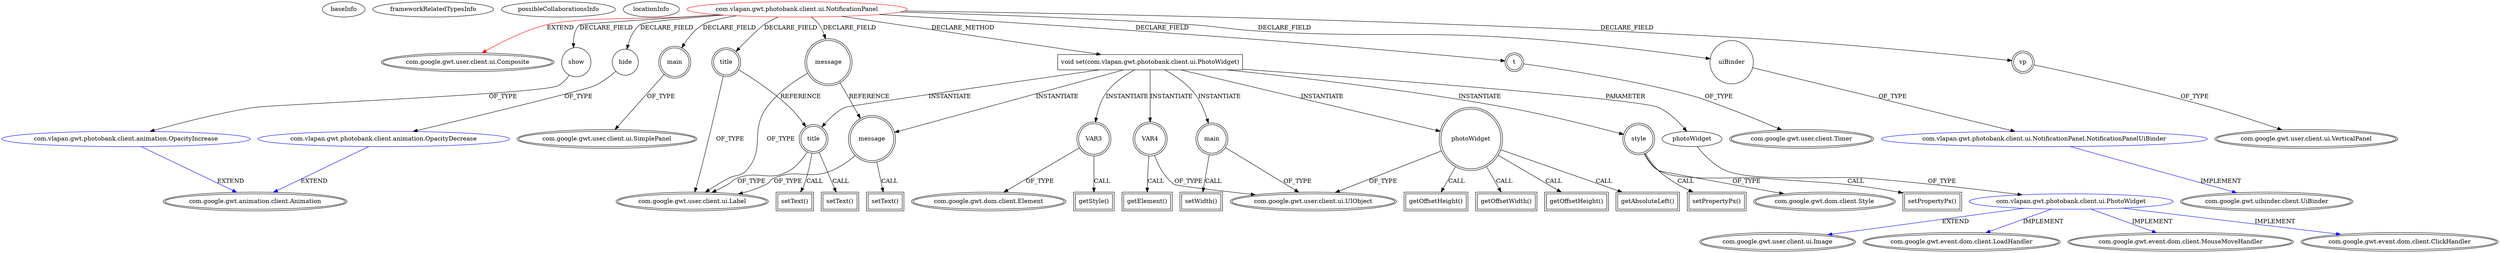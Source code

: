 digraph {
baseInfo[graphId=4614,category="extension_graph",isAnonymous=false,possibleRelation=true]
frameworkRelatedTypesInfo[0="com.google.gwt.user.client.ui.Composite"]
possibleCollaborationsInfo[0="4614~FIELD_DECLARATION-~com.google.gwt.user.client.ui.Composite ~com.google.gwt.uibinder.client.UiBinder ~false~false",1="4614~CLIENT_METHOD_DECLARATION-PARAMETER_DECLARATION-~com.google.gwt.user.client.ui.Composite ~com.google.gwt.user.client.ui.Image com.google.gwt.event.dom.client.LoadHandler com.google.gwt.event.dom.client.MouseMoveHandler com.google.gwt.event.dom.client.ClickHandler ~false~false",2="4614~FIELD_DECLARATION-~com.google.gwt.user.client.ui.Composite ~com.google.gwt.animation.client.Animation ~false~false"]
locationInfo[projectName="vlapan-PhotoBank",filePath="/vlapan-PhotoBank/PhotoBank-master/src/com/vlapan/gwt/photobank/client/ui/NotificationPanel.java",contextSignature="NotificationPanel",graphId="4614"]
0[label="com.vlapan.gwt.photobank.client.ui.NotificationPanel",vertexType="ROOT_CLIENT_CLASS_DECLARATION",isFrameworkType=false,color=red]
1[label="com.google.gwt.user.client.ui.Composite",vertexType="FRAMEWORK_CLASS_TYPE",isFrameworkType=true,peripheries=2]
2[label="hide",vertexType="FIELD_DECLARATION",isFrameworkType=false,shape=circle]
3[label="com.vlapan.gwt.photobank.client.animation.OpacityDecrease",vertexType="REFERENCE_CLIENT_CLASS_DECLARATION",isFrameworkType=false,color=blue]
4[label="com.google.gwt.animation.client.Animation",vertexType="FRAMEWORK_CLASS_TYPE",isFrameworkType=true,peripheries=2]
5[label="main",vertexType="FIELD_DECLARATION",isFrameworkType=true,peripheries=2,shape=circle]
6[label="com.google.gwt.user.client.ui.SimplePanel",vertexType="FRAMEWORK_CLASS_TYPE",isFrameworkType=true,peripheries=2]
7[label="message",vertexType="FIELD_DECLARATION",isFrameworkType=true,peripheries=2,shape=circle]
8[label="com.google.gwt.user.client.ui.Label",vertexType="FRAMEWORK_CLASS_TYPE",isFrameworkType=true,peripheries=2]
9[label="show",vertexType="FIELD_DECLARATION",isFrameworkType=false,shape=circle]
10[label="com.vlapan.gwt.photobank.client.animation.OpacityIncrease",vertexType="REFERENCE_CLIENT_CLASS_DECLARATION",isFrameworkType=false,color=blue]
12[label="t",vertexType="FIELD_DECLARATION",isFrameworkType=true,peripheries=2,shape=circle]
13[label="com.google.gwt.user.client.Timer",vertexType="FRAMEWORK_CLASS_TYPE",isFrameworkType=true,peripheries=2]
14[label="title",vertexType="FIELD_DECLARATION",isFrameworkType=true,peripheries=2,shape=circle]
16[label="uiBinder",vertexType="FIELD_DECLARATION",isFrameworkType=false,shape=circle]
17[label="com.vlapan.gwt.photobank.client.ui.NotificationPanel.NotificationPanelUiBinder",vertexType="REFERENCE_CLIENT_CLASS_DECLARATION",isFrameworkType=false,color=blue]
18[label="com.google.gwt.uibinder.client.UiBinder",vertexType="FRAMEWORK_INTERFACE_TYPE",isFrameworkType=true,peripheries=2]
19[label="vp",vertexType="FIELD_DECLARATION",isFrameworkType=true,peripheries=2,shape=circle]
20[label="com.google.gwt.user.client.ui.VerticalPanel",vertexType="FRAMEWORK_CLASS_TYPE",isFrameworkType=true,peripheries=2]
21[label="void set(com.vlapan.gwt.photobank.client.ui.PhotoWidget)",vertexType="CLIENT_METHOD_DECLARATION",isFrameworkType=false,shape=box]
22[label="photoWidget",vertexType="PARAMETER_DECLARATION",isFrameworkType=false]
23[label="com.vlapan.gwt.photobank.client.ui.PhotoWidget",vertexType="REFERENCE_CLIENT_CLASS_DECLARATION",isFrameworkType=false,color=blue]
24[label="com.google.gwt.user.client.ui.Image",vertexType="FRAMEWORK_CLASS_TYPE",isFrameworkType=true,peripheries=2]
25[label="com.google.gwt.event.dom.client.LoadHandler",vertexType="FRAMEWORK_INTERFACE_TYPE",isFrameworkType=true,peripheries=2]
26[label="com.google.gwt.event.dom.client.MouseMoveHandler",vertexType="FRAMEWORK_INTERFACE_TYPE",isFrameworkType=true,peripheries=2]
27[label="com.google.gwt.event.dom.client.ClickHandler",vertexType="FRAMEWORK_INTERFACE_TYPE",isFrameworkType=true,peripheries=2]
28[label="title",vertexType="VARIABLE_EXPRESION",isFrameworkType=true,peripheries=2,shape=circle]
29[label="setText()",vertexType="INSIDE_CALL",isFrameworkType=true,peripheries=2,shape=box]
32[label="setText()",vertexType="INSIDE_CALL",isFrameworkType=true,peripheries=2,shape=box]
33[label="message",vertexType="VARIABLE_EXPRESION",isFrameworkType=true,peripheries=2,shape=circle]
34[label="setText()",vertexType="INSIDE_CALL",isFrameworkType=true,peripheries=2,shape=box]
36[label="VAR3",vertexType="VARIABLE_EXPRESION",isFrameworkType=true,peripheries=2,shape=circle]
38[label="com.google.gwt.dom.client.Element",vertexType="FRAMEWORK_CLASS_TYPE",isFrameworkType=true,peripheries=2]
37[label="getStyle()",vertexType="INSIDE_CALL",isFrameworkType=true,peripheries=2,shape=box]
39[label="VAR4",vertexType="VARIABLE_EXPRESION",isFrameworkType=true,peripheries=2,shape=circle]
41[label="com.google.gwt.user.client.ui.UIObject",vertexType="FRAMEWORK_CLASS_TYPE",isFrameworkType=true,peripheries=2]
40[label="getElement()",vertexType="INSIDE_CALL",isFrameworkType=true,peripheries=2,shape=box]
42[label="main",vertexType="VARIABLE_EXPRESION",isFrameworkType=true,peripheries=2,shape=circle]
43[label="setWidth()",vertexType="INSIDE_CALL",isFrameworkType=true,peripheries=2,shape=box]
45[label="photoWidget",vertexType="VARIABLE_EXPRESION",isFrameworkType=true,peripheries=2,shape=circle]
46[label="getOffsetWidth()",vertexType="INSIDE_CALL",isFrameworkType=true,peripheries=2,shape=box]
48[label="style",vertexType="VARIABLE_EXPRESION",isFrameworkType=true,peripheries=2,shape=circle]
50[label="com.google.gwt.dom.client.Style",vertexType="FRAMEWORK_CLASS_TYPE",isFrameworkType=true,peripheries=2]
49[label="setPropertyPx()",vertexType="INSIDE_CALL",isFrameworkType=true,peripheries=2,shape=box]
52[label="getOffsetHeight()",vertexType="INSIDE_CALL",isFrameworkType=true,peripheries=2,shape=box]
54[label="setPropertyPx()",vertexType="INSIDE_CALL",isFrameworkType=true,peripheries=2,shape=box]
56[label="getAbsoluteLeft()",vertexType="INSIDE_CALL",isFrameworkType=true,peripheries=2,shape=box]
58[label="getOffsetHeight()",vertexType="INSIDE_CALL",isFrameworkType=true,peripheries=2,shape=box]
0->1[label="EXTEND",color=red]
0->2[label="DECLARE_FIELD"]
3->4[label="EXTEND",color=blue]
2->3[label="OF_TYPE"]
0->5[label="DECLARE_FIELD"]
5->6[label="OF_TYPE"]
0->7[label="DECLARE_FIELD"]
7->8[label="OF_TYPE"]
0->9[label="DECLARE_FIELD"]
10->4[label="EXTEND",color=blue]
9->10[label="OF_TYPE"]
0->12[label="DECLARE_FIELD"]
12->13[label="OF_TYPE"]
0->14[label="DECLARE_FIELD"]
14->8[label="OF_TYPE"]
0->16[label="DECLARE_FIELD"]
17->18[label="IMPLEMENT",color=blue]
16->17[label="OF_TYPE"]
0->19[label="DECLARE_FIELD"]
19->20[label="OF_TYPE"]
0->21[label="DECLARE_METHOD"]
23->24[label="EXTEND",color=blue]
23->25[label="IMPLEMENT",color=blue]
23->26[label="IMPLEMENT",color=blue]
23->27[label="IMPLEMENT",color=blue]
22->23[label="OF_TYPE"]
21->22[label="PARAMETER"]
21->28[label="INSTANTIATE"]
14->28[label="REFERENCE"]
28->8[label="OF_TYPE"]
28->29[label="CALL"]
28->32[label="CALL"]
21->33[label="INSTANTIATE"]
7->33[label="REFERENCE"]
33->8[label="OF_TYPE"]
33->34[label="CALL"]
21->36[label="INSTANTIATE"]
36->38[label="OF_TYPE"]
36->37[label="CALL"]
21->39[label="INSTANTIATE"]
39->41[label="OF_TYPE"]
39->40[label="CALL"]
21->42[label="INSTANTIATE"]
42->41[label="OF_TYPE"]
42->43[label="CALL"]
21->45[label="INSTANTIATE"]
45->41[label="OF_TYPE"]
45->46[label="CALL"]
21->48[label="INSTANTIATE"]
48->50[label="OF_TYPE"]
48->49[label="CALL"]
45->52[label="CALL"]
48->54[label="CALL"]
45->56[label="CALL"]
45->58[label="CALL"]
}
